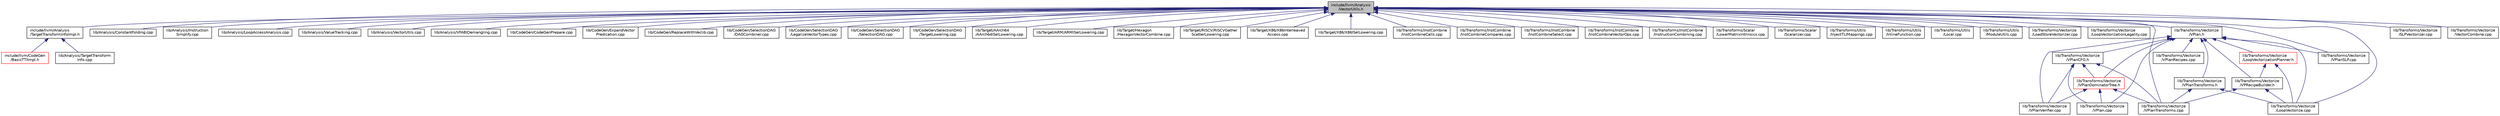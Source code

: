 digraph "include/llvm/Analysis/VectorUtils.h"
{
 // LATEX_PDF_SIZE
  bgcolor="transparent";
  edge [fontname="Helvetica",fontsize="10",labelfontname="Helvetica",labelfontsize="10"];
  node [fontname="Helvetica",fontsize="10",shape=record];
  Node1 [label="include/llvm/Analysis\l/VectorUtils.h",height=0.2,width=0.4,color="black", fillcolor="grey75", style="filled", fontcolor="black",tooltip=" "];
  Node1 -> Node2 [dir="back",color="midnightblue",fontsize="10",style="solid",fontname="Helvetica"];
  Node2 [label="include/llvm/Analysis\l/TargetTransformInfoImpl.h",height=0.2,width=0.4,color="black",URL="$TargetTransformInfoImpl_8h.html",tooltip=" "];
  Node2 -> Node3 [dir="back",color="midnightblue",fontsize="10",style="solid",fontname="Helvetica"];
  Node3 [label="include/llvm/CodeGen\l/BasicTTIImpl.h",height=0.2,width=0.4,color="red",URL="$BasicTTIImpl_8h.html",tooltip=" "];
  Node2 -> Node61 [dir="back",color="midnightblue",fontsize="10",style="solid",fontname="Helvetica"];
  Node61 [label="lib/Analysis/TargetTransform\lInfo.cpp",height=0.2,width=0.4,color="black",URL="$TargetTransformInfo_8cpp.html",tooltip=" "];
  Node1 -> Node62 [dir="back",color="midnightblue",fontsize="10",style="solid",fontname="Helvetica"];
  Node62 [label="lib/Analysis/ConstantFolding.cpp",height=0.2,width=0.4,color="black",URL="$ConstantFolding_8cpp.html",tooltip=" "];
  Node1 -> Node63 [dir="back",color="midnightblue",fontsize="10",style="solid",fontname="Helvetica"];
  Node63 [label="lib/Analysis/Instruction\lSimplify.cpp",height=0.2,width=0.4,color="black",URL="$InstructionSimplify_8cpp.html",tooltip=" "];
  Node1 -> Node64 [dir="back",color="midnightblue",fontsize="10",style="solid",fontname="Helvetica"];
  Node64 [label="lib/Analysis/LoopAccessAnalysis.cpp",height=0.2,width=0.4,color="black",URL="$LoopAccessAnalysis_8cpp.html",tooltip=" "];
  Node1 -> Node65 [dir="back",color="midnightblue",fontsize="10",style="solid",fontname="Helvetica"];
  Node65 [label="lib/Analysis/ValueTracking.cpp",height=0.2,width=0.4,color="black",URL="$ValueTracking_8cpp.html",tooltip=" "];
  Node1 -> Node66 [dir="back",color="midnightblue",fontsize="10",style="solid",fontname="Helvetica"];
  Node66 [label="lib/Analysis/VectorUtils.cpp",height=0.2,width=0.4,color="black",URL="$VectorUtils_8cpp.html",tooltip=" "];
  Node1 -> Node67 [dir="back",color="midnightblue",fontsize="10",style="solid",fontname="Helvetica"];
  Node67 [label="lib/Analysis/VFABIDemangling.cpp",height=0.2,width=0.4,color="black",URL="$VFABIDemangling_8cpp.html",tooltip=" "];
  Node1 -> Node68 [dir="back",color="midnightblue",fontsize="10",style="solid",fontname="Helvetica"];
  Node68 [label="lib/CodeGen/CodeGenPrepare.cpp",height=0.2,width=0.4,color="black",URL="$CodeGenPrepare_8cpp.html",tooltip=" "];
  Node1 -> Node69 [dir="back",color="midnightblue",fontsize="10",style="solid",fontname="Helvetica"];
  Node69 [label="lib/CodeGen/ExpandVector\lPredication.cpp",height=0.2,width=0.4,color="black",URL="$ExpandVectorPredication_8cpp.html",tooltip=" "];
  Node1 -> Node70 [dir="back",color="midnightblue",fontsize="10",style="solid",fontname="Helvetica"];
  Node70 [label="lib/CodeGen/ReplaceWithVeclib.cpp",height=0.2,width=0.4,color="black",URL="$ReplaceWithVeclib_8cpp.html",tooltip=" "];
  Node1 -> Node71 [dir="back",color="midnightblue",fontsize="10",style="solid",fontname="Helvetica"];
  Node71 [label="lib/CodeGen/SelectionDAG\l/DAGCombiner.cpp",height=0.2,width=0.4,color="black",URL="$DAGCombiner_8cpp.html",tooltip=" "];
  Node1 -> Node72 [dir="back",color="midnightblue",fontsize="10",style="solid",fontname="Helvetica"];
  Node72 [label="lib/CodeGen/SelectionDAG\l/LegalizeVectorTypes.cpp",height=0.2,width=0.4,color="black",URL="$LegalizeVectorTypes_8cpp.html",tooltip=" "];
  Node1 -> Node73 [dir="back",color="midnightblue",fontsize="10",style="solid",fontname="Helvetica"];
  Node73 [label="lib/CodeGen/SelectionDAG\l/SelectionDAG.cpp",height=0.2,width=0.4,color="black",URL="$SelectionDAG_8cpp.html",tooltip=" "];
  Node1 -> Node74 [dir="back",color="midnightblue",fontsize="10",style="solid",fontname="Helvetica"];
  Node74 [label="lib/CodeGen/SelectionDAG\l/TargetLowering.cpp",height=0.2,width=0.4,color="black",URL="$TargetLowering_8cpp.html",tooltip=" "];
  Node1 -> Node75 [dir="back",color="midnightblue",fontsize="10",style="solid",fontname="Helvetica"];
  Node75 [label="lib/Target/AArch64\l/AArch64ISelLowering.cpp",height=0.2,width=0.4,color="black",URL="$AArch64ISelLowering_8cpp.html",tooltip=" "];
  Node1 -> Node19 [dir="back",color="midnightblue",fontsize="10",style="solid",fontname="Helvetica"];
  Node19 [label="lib/Target/ARM/ARMISelLowering.cpp",height=0.2,width=0.4,color="black",URL="$ARMISelLowering_8cpp.html",tooltip=" "];
  Node1 -> Node76 [dir="back",color="midnightblue",fontsize="10",style="solid",fontname="Helvetica"];
  Node76 [label="lib/Target/Hexagon\l/HexagonVectorCombine.cpp",height=0.2,width=0.4,color="black",URL="$HexagonVectorCombine_8cpp.html",tooltip=" "];
  Node1 -> Node77 [dir="back",color="midnightblue",fontsize="10",style="solid",fontname="Helvetica"];
  Node77 [label="lib/Target/RISCV/RISCVGather\lScatterLowering.cpp",height=0.2,width=0.4,color="black",URL="$RISCVGatherScatterLowering_8cpp.html",tooltip=" "];
  Node1 -> Node78 [dir="back",color="midnightblue",fontsize="10",style="solid",fontname="Helvetica"];
  Node78 [label="lib/Target/X86/X86Interleaved\lAccess.cpp",height=0.2,width=0.4,color="black",URL="$X86InterleavedAccess_8cpp.html",tooltip=" "];
  Node1 -> Node79 [dir="back",color="midnightblue",fontsize="10",style="solid",fontname="Helvetica"];
  Node79 [label="lib/Target/X86/X86ISelLowering.cpp",height=0.2,width=0.4,color="black",URL="$X86ISelLowering_8cpp.html",tooltip=" "];
  Node1 -> Node80 [dir="back",color="midnightblue",fontsize="10",style="solid",fontname="Helvetica"];
  Node80 [label="lib/Transforms/InstCombine\l/InstCombineCalls.cpp",height=0.2,width=0.4,color="black",URL="$InstCombineCalls_8cpp.html",tooltip=" "];
  Node1 -> Node81 [dir="back",color="midnightblue",fontsize="10",style="solid",fontname="Helvetica"];
  Node81 [label="lib/Transforms/InstCombine\l/InstCombineCompares.cpp",height=0.2,width=0.4,color="black",URL="$InstCombineCompares_8cpp.html",tooltip=" "];
  Node1 -> Node82 [dir="back",color="midnightblue",fontsize="10",style="solid",fontname="Helvetica"];
  Node82 [label="lib/Transforms/InstCombine\l/InstCombineSelect.cpp",height=0.2,width=0.4,color="black",URL="$InstCombineSelect_8cpp.html",tooltip=" "];
  Node1 -> Node83 [dir="back",color="midnightblue",fontsize="10",style="solid",fontname="Helvetica"];
  Node83 [label="lib/Transforms/InstCombine\l/InstCombineVectorOps.cpp",height=0.2,width=0.4,color="black",URL="$InstCombineVectorOps_8cpp.html",tooltip=" "];
  Node1 -> Node84 [dir="back",color="midnightblue",fontsize="10",style="solid",fontname="Helvetica"];
  Node84 [label="lib/Transforms/InstCombine\l/InstructionCombining.cpp",height=0.2,width=0.4,color="black",URL="$InstructionCombining_8cpp.html",tooltip=" "];
  Node1 -> Node85 [dir="back",color="midnightblue",fontsize="10",style="solid",fontname="Helvetica"];
  Node85 [label="lib/Transforms/Scalar\l/LowerMatrixIntrinsics.cpp",height=0.2,width=0.4,color="black",URL="$LowerMatrixIntrinsics_8cpp.html",tooltip=" "];
  Node1 -> Node86 [dir="back",color="midnightblue",fontsize="10",style="solid",fontname="Helvetica"];
  Node86 [label="lib/Transforms/Scalar\l/Scalarizer.cpp",height=0.2,width=0.4,color="black",URL="$Scalarizer_8cpp.html",tooltip=" "];
  Node1 -> Node87 [dir="back",color="midnightblue",fontsize="10",style="solid",fontname="Helvetica"];
  Node87 [label="lib/Transforms/Utils\l/InjectTLIMappings.cpp",height=0.2,width=0.4,color="black",URL="$InjectTLIMappings_8cpp.html",tooltip=" "];
  Node1 -> Node88 [dir="back",color="midnightblue",fontsize="10",style="solid",fontname="Helvetica"];
  Node88 [label="lib/Transforms/Utils\l/InlineFunction.cpp",height=0.2,width=0.4,color="black",URL="$InlineFunction_8cpp.html",tooltip=" "];
  Node1 -> Node89 [dir="back",color="midnightblue",fontsize="10",style="solid",fontname="Helvetica"];
  Node89 [label="lib/Transforms/Utils\l/Local.cpp",height=0.2,width=0.4,color="black",URL="$Transforms_2Utils_2Local_8cpp.html",tooltip=" "];
  Node1 -> Node90 [dir="back",color="midnightblue",fontsize="10",style="solid",fontname="Helvetica"];
  Node90 [label="lib/Transforms/Utils\l/ModuleUtils.cpp",height=0.2,width=0.4,color="black",URL="$ModuleUtils_8cpp.html",tooltip=" "];
  Node1 -> Node91 [dir="back",color="midnightblue",fontsize="10",style="solid",fontname="Helvetica"];
  Node91 [label="lib/Transforms/Vectorize\l/LoadStoreVectorizer.cpp",height=0.2,width=0.4,color="black",URL="$LoadStoreVectorizer_8cpp.html",tooltip=" "];
  Node1 -> Node92 [dir="back",color="midnightblue",fontsize="10",style="solid",fontname="Helvetica"];
  Node92 [label="lib/Transforms/Vectorize\l/LoopVectorizationLegality.cpp",height=0.2,width=0.4,color="black",URL="$LoopVectorizationLegality_8cpp.html",tooltip=" "];
  Node1 -> Node93 [dir="back",color="midnightblue",fontsize="10",style="solid",fontname="Helvetica"];
  Node93 [label="lib/Transforms/Vectorize\l/VPlan.h",height=0.2,width=0.4,color="black",URL="$VPlan_8h.html",tooltip=" "];
  Node93 -> Node94 [dir="back",color="midnightblue",fontsize="10",style="solid",fontname="Helvetica"];
  Node94 [label="lib/Transforms/Vectorize\l/LoopVectorizationPlanner.h",height=0.2,width=0.4,color="red",URL="$LoopVectorizationPlanner_8h.html",tooltip=" "];
  Node94 -> Node95 [dir="back",color="midnightblue",fontsize="10",style="solid",fontname="Helvetica"];
  Node95 [label="lib/Transforms/Vectorize\l/LoopVectorize.cpp",height=0.2,width=0.4,color="black",URL="$LoopVectorize_8cpp.html",tooltip=" "];
  Node94 -> Node96 [dir="back",color="midnightblue",fontsize="10",style="solid",fontname="Helvetica"];
  Node96 [label="lib/Transforms/Vectorize\l/VPRecipeBuilder.h",height=0.2,width=0.4,color="black",URL="$VPRecipeBuilder_8h.html",tooltip=" "];
  Node96 -> Node95 [dir="back",color="midnightblue",fontsize="10",style="solid",fontname="Helvetica"];
  Node96 -> Node97 [dir="back",color="midnightblue",fontsize="10",style="solid",fontname="Helvetica"];
  Node97 [label="lib/Transforms/Vectorize\l/VPlanTransforms.cpp",height=0.2,width=0.4,color="black",URL="$VPlanTransforms_8cpp.html",tooltip=" "];
  Node93 -> Node96 [dir="back",color="midnightblue",fontsize="10",style="solid",fontname="Helvetica"];
  Node93 -> Node95 [dir="back",color="midnightblue",fontsize="10",style="solid",fontname="Helvetica"];
  Node93 -> Node99 [dir="back",color="midnightblue",fontsize="10",style="solid",fontname="Helvetica"];
  Node99 [label="lib/Transforms/Vectorize\l/VPlanDominatorTree.h",height=0.2,width=0.4,color="red",URL="$VPlanDominatorTree_8h.html",tooltip=" "];
  Node99 -> Node101 [dir="back",color="midnightblue",fontsize="10",style="solid",fontname="Helvetica"];
  Node101 [label="lib/Transforms/Vectorize\l/VPlan.cpp",height=0.2,width=0.4,color="black",URL="$VPlan_8cpp.html",tooltip=" "];
  Node99 -> Node97 [dir="back",color="midnightblue",fontsize="10",style="solid",fontname="Helvetica"];
  Node99 -> Node102 [dir="back",color="midnightblue",fontsize="10",style="solid",fontname="Helvetica"];
  Node102 [label="lib/Transforms/Vectorize\l/VPlanVerifier.cpp",height=0.2,width=0.4,color="black",URL="$VPlanVerifier_8cpp.html",tooltip=" "];
  Node93 -> Node103 [dir="back",color="midnightblue",fontsize="10",style="solid",fontname="Helvetica"];
  Node103 [label="lib/Transforms/Vectorize\l/VPlanCFG.h",height=0.2,width=0.4,color="black",URL="$VPlanCFG_8h.html",tooltip=" "];
  Node103 -> Node99 [dir="back",color="midnightblue",fontsize="10",style="solid",fontname="Helvetica"];
  Node103 -> Node101 [dir="back",color="midnightblue",fontsize="10",style="solid",fontname="Helvetica"];
  Node103 -> Node97 [dir="back",color="midnightblue",fontsize="10",style="solid",fontname="Helvetica"];
  Node103 -> Node102 [dir="back",color="midnightblue",fontsize="10",style="solid",fontname="Helvetica"];
  Node93 -> Node104 [dir="back",color="midnightblue",fontsize="10",style="solid",fontname="Helvetica"];
  Node104 [label="lib/Transforms/Vectorize\l/VPlanTransforms.h",height=0.2,width=0.4,color="black",URL="$VPlanTransforms_8h.html",tooltip=" "];
  Node104 -> Node95 [dir="back",color="midnightblue",fontsize="10",style="solid",fontname="Helvetica"];
  Node104 -> Node97 [dir="back",color="midnightblue",fontsize="10",style="solid",fontname="Helvetica"];
  Node93 -> Node101 [dir="back",color="midnightblue",fontsize="10",style="solid",fontname="Helvetica"];
  Node93 -> Node105 [dir="back",color="midnightblue",fontsize="10",style="solid",fontname="Helvetica"];
  Node105 [label="lib/Transforms/Vectorize\l/VPlanRecipes.cpp",height=0.2,width=0.4,color="black",URL="$VPlanRecipes_8cpp.html",tooltip=" "];
  Node93 -> Node106 [dir="back",color="midnightblue",fontsize="10",style="solid",fontname="Helvetica"];
  Node106 [label="lib/Transforms/Vectorize\l/VPlanSLP.cpp",height=0.2,width=0.4,color="black",URL="$VPlanSLP_8cpp.html",tooltip=" "];
  Node93 -> Node102 [dir="back",color="midnightblue",fontsize="10",style="solid",fontname="Helvetica"];
  Node1 -> Node95 [dir="back",color="midnightblue",fontsize="10",style="solid",fontname="Helvetica"];
  Node1 -> Node107 [dir="back",color="midnightblue",fontsize="10",style="solid",fontname="Helvetica"];
  Node107 [label="lib/Transforms/Vectorize\l/SLPVectorizer.cpp",height=0.2,width=0.4,color="black",URL="$SLPVectorizer_8cpp.html",tooltip=" "];
  Node1 -> Node108 [dir="back",color="midnightblue",fontsize="10",style="solid",fontname="Helvetica"];
  Node108 [label="lib/Transforms/Vectorize\l/VectorCombine.cpp",height=0.2,width=0.4,color="black",URL="$VectorCombine_8cpp.html",tooltip=" "];
  Node1 -> Node106 [dir="back",color="midnightblue",fontsize="10",style="solid",fontname="Helvetica"];
  Node1 -> Node97 [dir="back",color="midnightblue",fontsize="10",style="solid",fontname="Helvetica"];
}
